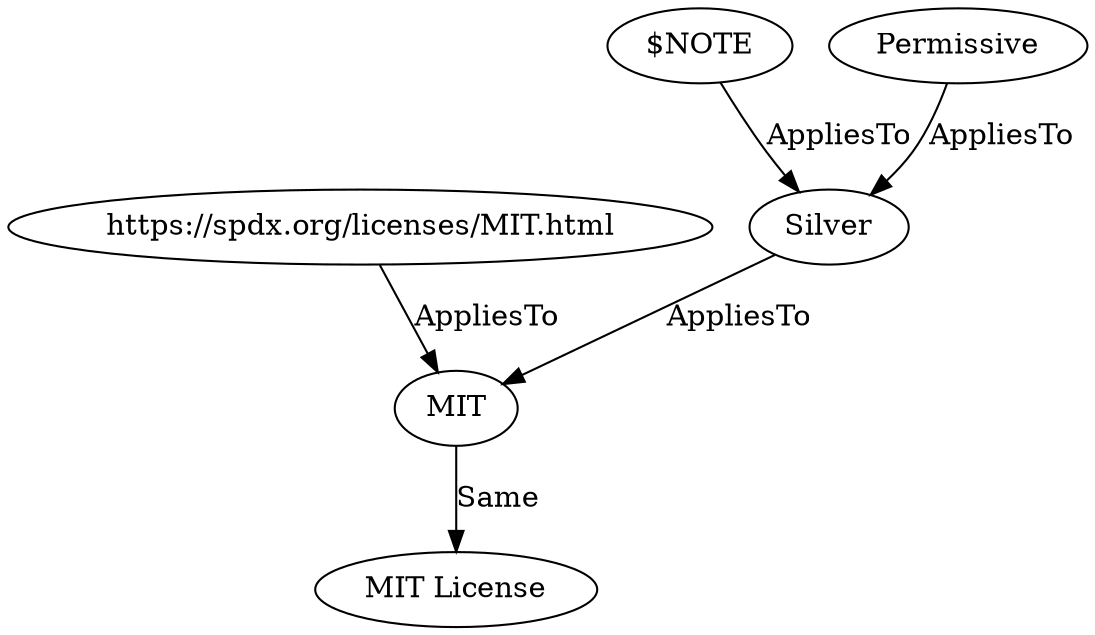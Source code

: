 digraph {
    55 [ label = "MIT License" ]
    56 [ label = "MIT" ]
    57 [ label = "https://spdx.org/licenses/MIT.html" ]
    82 [ label = "Silver" ]
    83 [ label = "$NOTE" ]
    564 [ label = "Permissive" ]
    56 -> 55 [ label = "Same" ]
    57 -> 56 [ label = "AppliesTo" ]
    82 -> 56 [ label = "AppliesTo" ]
    83 -> 82 [ label = "AppliesTo" ]
    564 -> 82 [ label = "AppliesTo" ]
}
